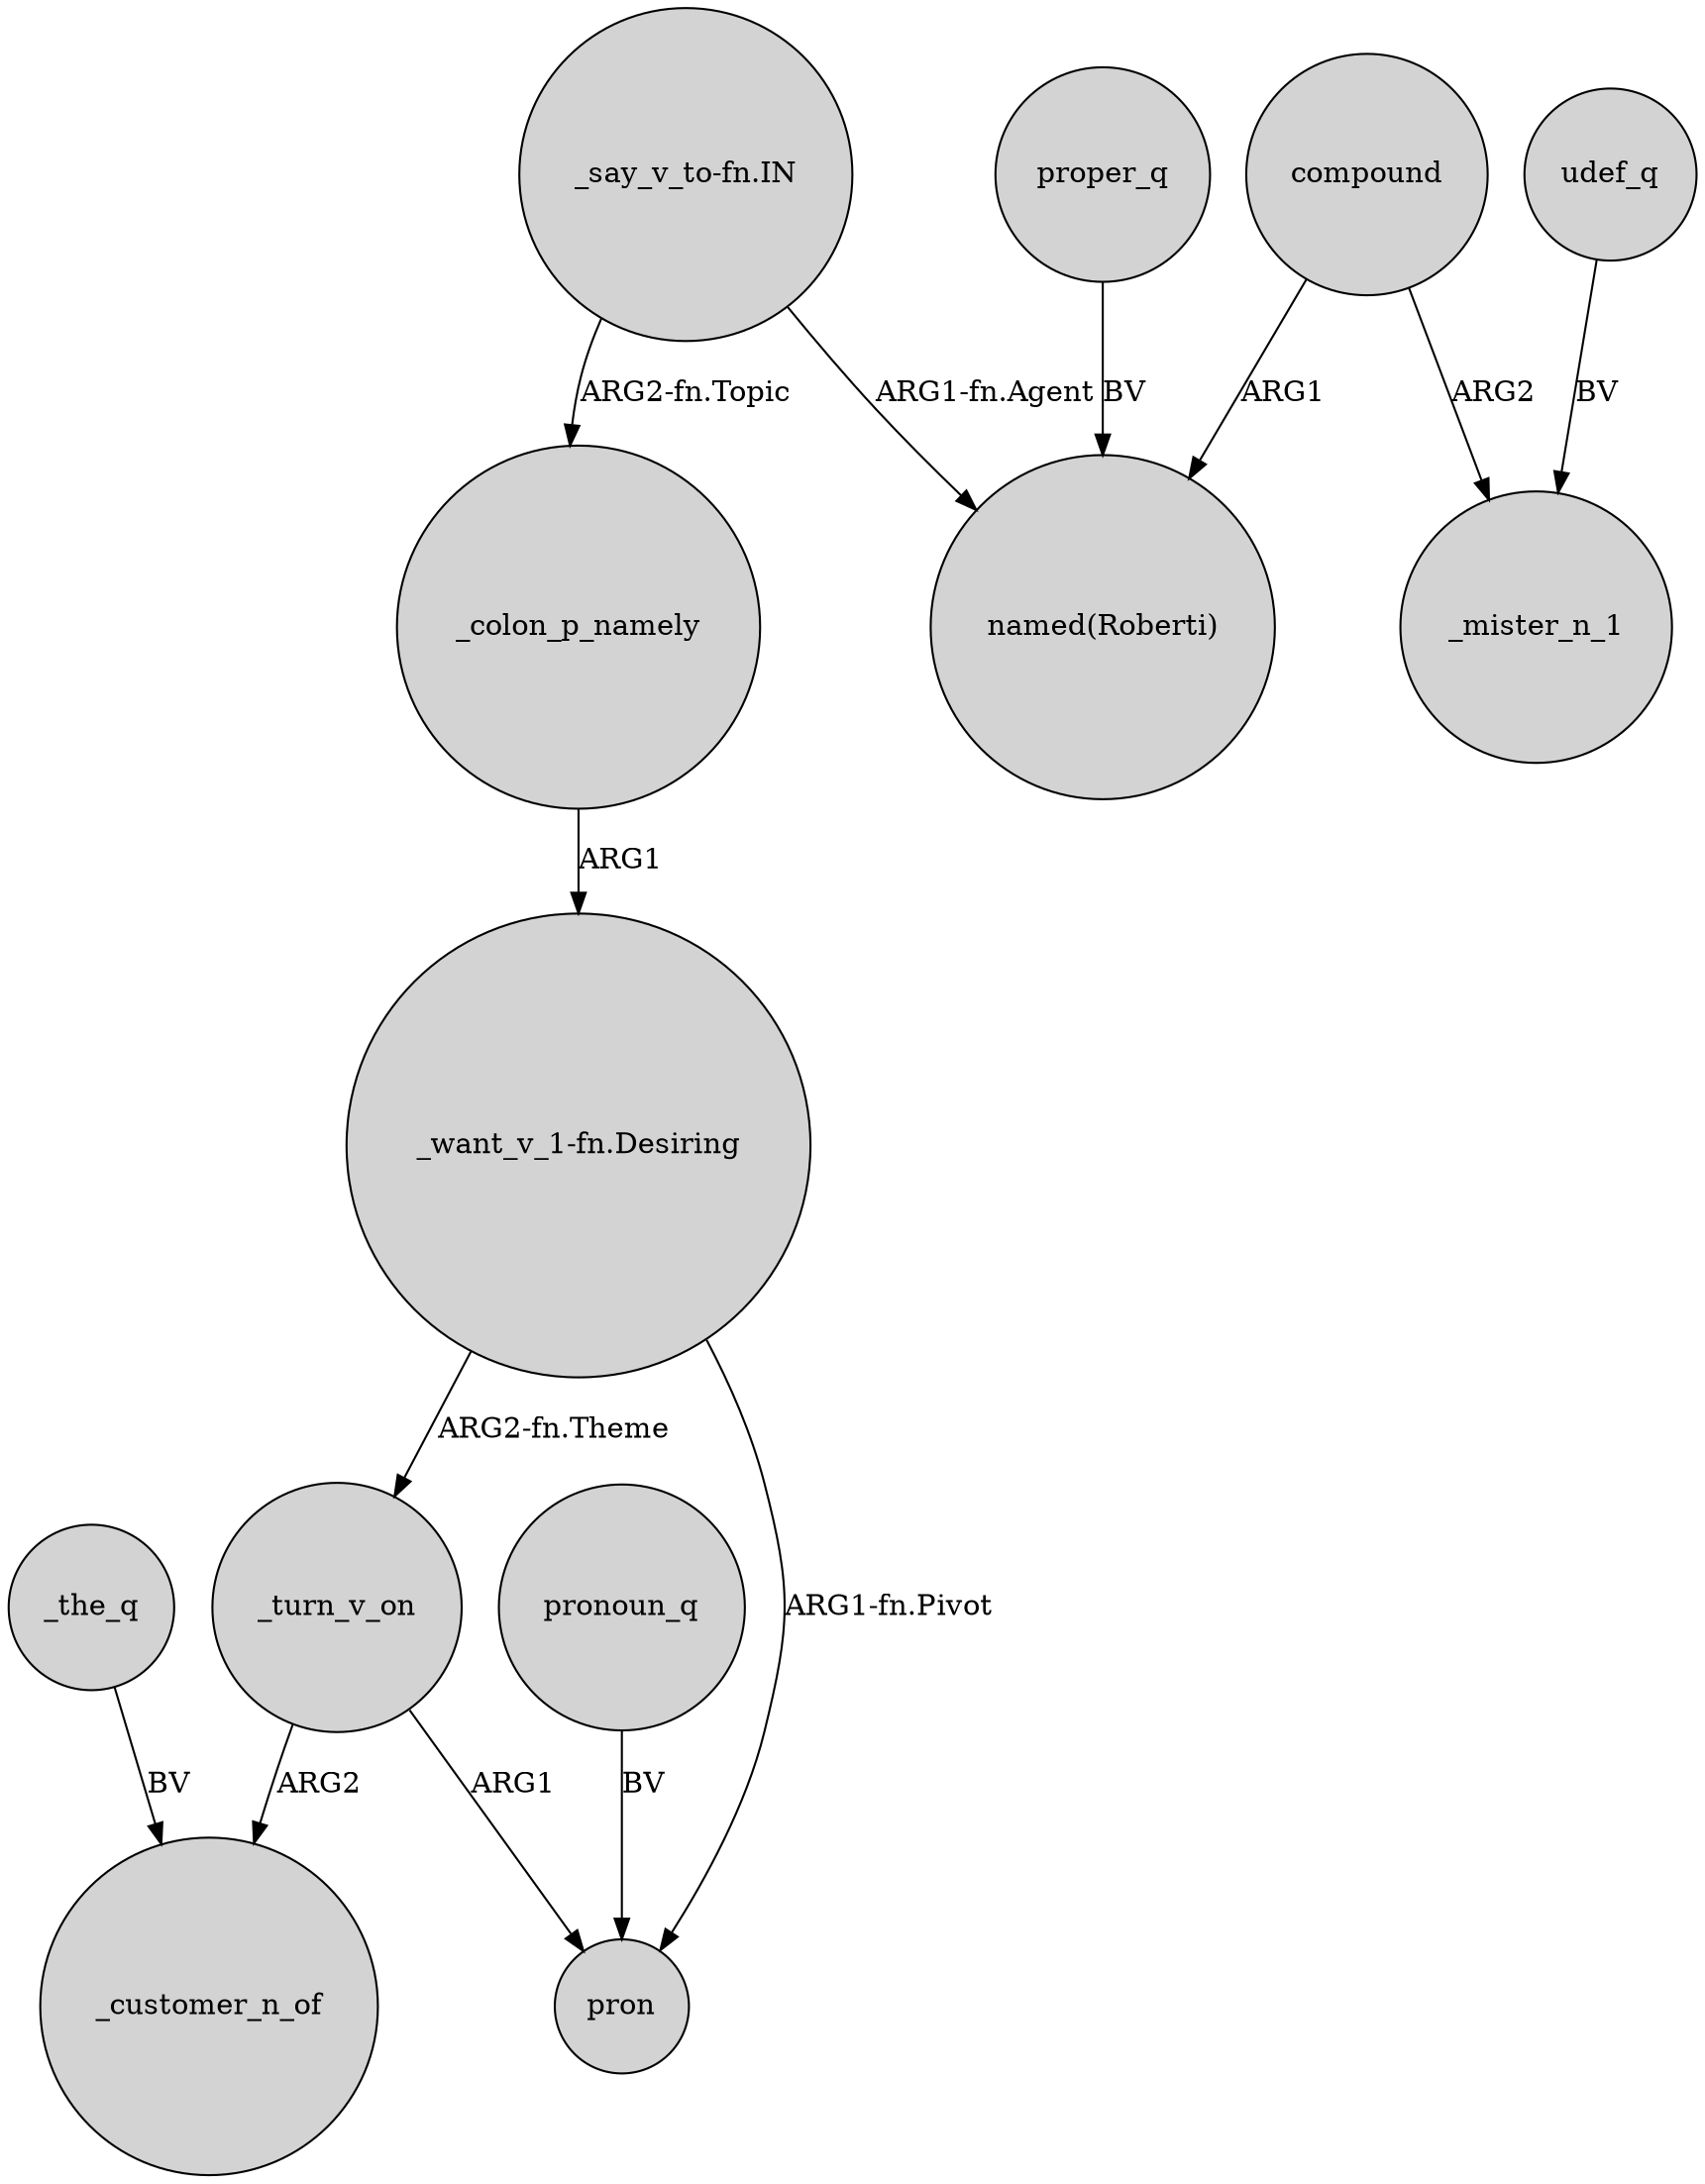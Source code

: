 digraph {
	node [shape=circle style=filled]
	"_want_v_1-fn.Desiring" -> pron [label="ARG1-fn.Pivot"]
	udef_q -> _mister_n_1 [label=BV]
	"_want_v_1-fn.Desiring" -> _turn_v_on [label="ARG2-fn.Theme"]
	_colon_p_namely -> "_want_v_1-fn.Desiring" [label=ARG1]
	_turn_v_on -> pron [label=ARG1]
	_the_q -> _customer_n_of [label=BV]
	_turn_v_on -> _customer_n_of [label=ARG2]
	pronoun_q -> pron [label=BV]
	compound -> "named(Roberti)" [label=ARG1]
	compound -> _mister_n_1 [label=ARG2]
	"_say_v_to-fn.IN" -> "named(Roberti)" [label="ARG1-fn.Agent"]
	"_say_v_to-fn.IN" -> _colon_p_namely [label="ARG2-fn.Topic"]
	proper_q -> "named(Roberti)" [label=BV]
}
